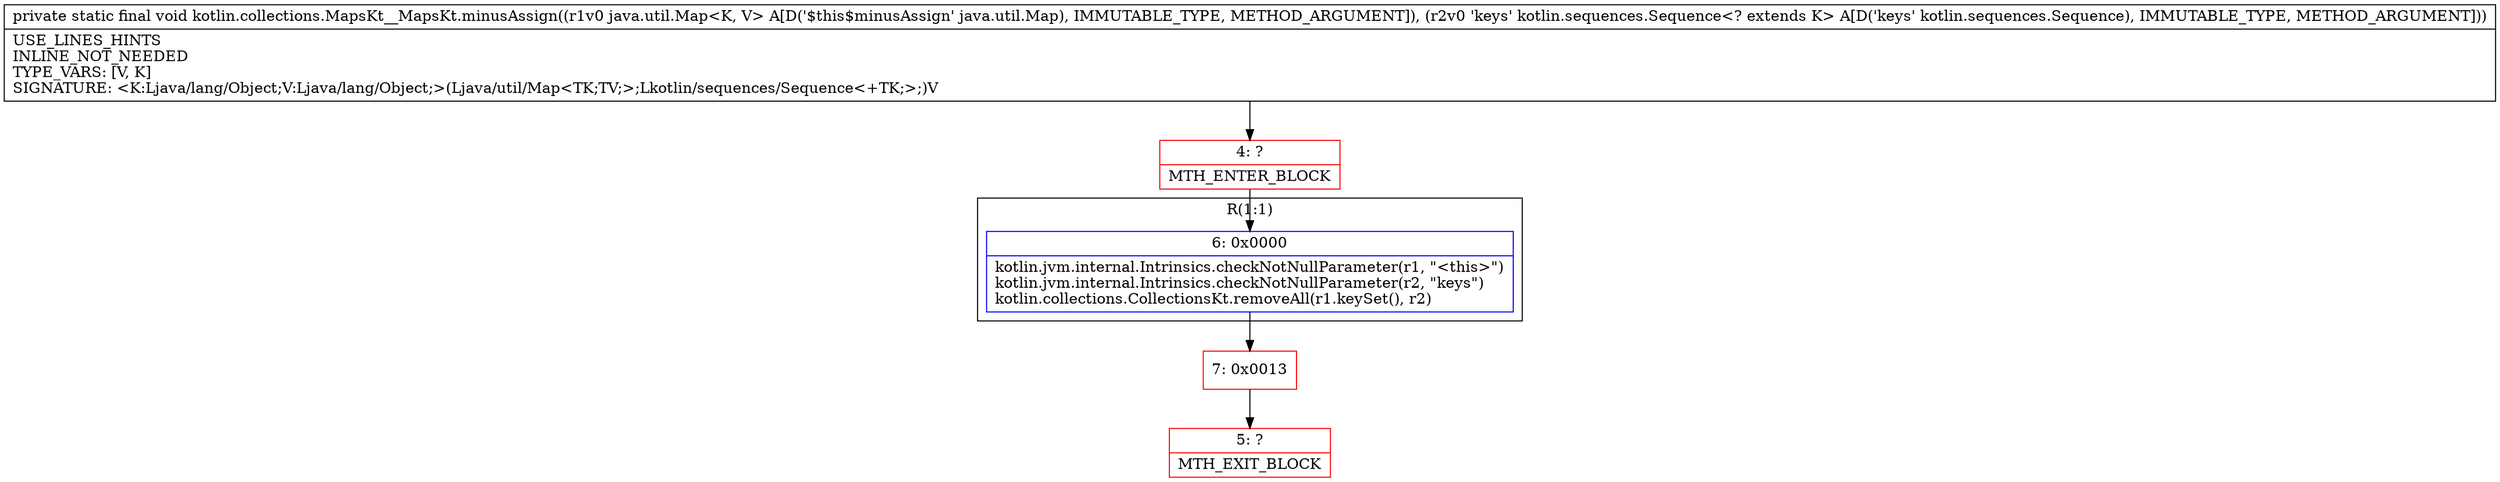 digraph "CFG forkotlin.collections.MapsKt__MapsKt.minusAssign(Ljava\/util\/Map;Lkotlin\/sequences\/Sequence;)V" {
subgraph cluster_Region_900138709 {
label = "R(1:1)";
node [shape=record,color=blue];
Node_6 [shape=record,label="{6\:\ 0x0000|kotlin.jvm.internal.Intrinsics.checkNotNullParameter(r1, \"\<this\>\")\lkotlin.jvm.internal.Intrinsics.checkNotNullParameter(r2, \"keys\")\lkotlin.collections.CollectionsKt.removeAll(r1.keySet(), r2)\l}"];
}
Node_4 [shape=record,color=red,label="{4\:\ ?|MTH_ENTER_BLOCK\l}"];
Node_7 [shape=record,color=red,label="{7\:\ 0x0013}"];
Node_5 [shape=record,color=red,label="{5\:\ ?|MTH_EXIT_BLOCK\l}"];
MethodNode[shape=record,label="{private static final void kotlin.collections.MapsKt__MapsKt.minusAssign((r1v0 java.util.Map\<K, V\> A[D('$this$minusAssign' java.util.Map), IMMUTABLE_TYPE, METHOD_ARGUMENT]), (r2v0 'keys' kotlin.sequences.Sequence\<? extends K\> A[D('keys' kotlin.sequences.Sequence), IMMUTABLE_TYPE, METHOD_ARGUMENT]))  | USE_LINES_HINTS\lINLINE_NOT_NEEDED\lTYPE_VARS: [V, K]\lSIGNATURE: \<K:Ljava\/lang\/Object;V:Ljava\/lang\/Object;\>(Ljava\/util\/Map\<TK;TV;\>;Lkotlin\/sequences\/Sequence\<+TK;\>;)V\l}"];
MethodNode -> Node_4;Node_6 -> Node_7;
Node_4 -> Node_6;
Node_7 -> Node_5;
}

